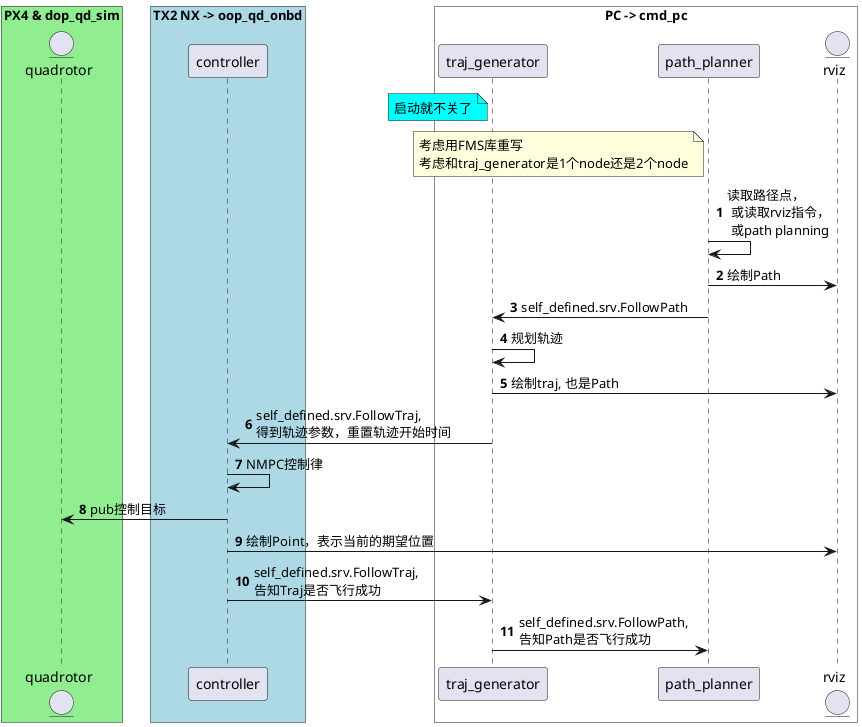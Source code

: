 @startuml
'https://plantuml.com/sequence-diagram

autonumber

box "PX4 & dop_qd_sim" #LightGreen
entity quadrotor
end box

box "TX2 NX -> oop_qd_onbd" #LightBLUE
participant controller
end box
'note right of pt_publisher #aqua
'需要从ROS里拿一个parameter
'确定是选SE3还是NMPC
'end note

box "PC -> cmd_pc" #White
participant traj_generator
participant path_planner
entity rviz
end box

note left of traj_generator #aqua
启动就不关了
end note

note left of path_planner
考虑用FMS库重写
考虑和traj_generator是1个node还是2个node
end note

path_planner -> path_planner: 读取路径点，\n 或读取rviz指令，\n 或path planning
path_planner -> rviz: 绘制Path
path_planner -> traj_generator: self_defined.srv.FollowPath


traj_generator -> traj_generator: 规划轨迹
traj_generator -> rviz: 绘制traj, 也是Path
traj_generator -> controller: self_defined.srv.FollowTraj, \n得到轨迹参数，重置轨迹开始时间

controller -> controller: NMPC控制律
controller -> quadrotor: pub控制目标
controller -> rviz: 绘制Point，表示当前的期望位置


controller -> traj_generator: self_defined.srv.FollowTraj, \n告知Traj是否飞行成功
traj_generator -> path_planner: self_defined.srv.FollowPath, \n告知Path是否飞行成功

'controller -> traj_generator: self_defined.srv.GetTraj, \n告知当前点已飞行完毕，当前点位置
'note left
'状态: IDLE
'end note
'
'traj_generator -> path_planner: nav.msgs.srv.GetPlan, \n告知当前点已飞行完毕，当前点位置
'
'path_planner -> path_planner: path planning
'path_planner -> rviz: 绘制Path
'path_planner -> traj_generator: nav.msgs.srv.GetPlan, 回复Path, 得到全部路径点
'
'traj_generator -> traj_generator: 规划轨迹
'traj_generator -> rviz: 绘制轨迹
'traj_generator -> controller: self_defined.srv.GetTraj, 得到轨迹参数，重置轨迹开始时间
'note left
'状态: PUB
'end note
'
'controller -> rviz: 绘制Point，表示当前的期望位置


@enduml